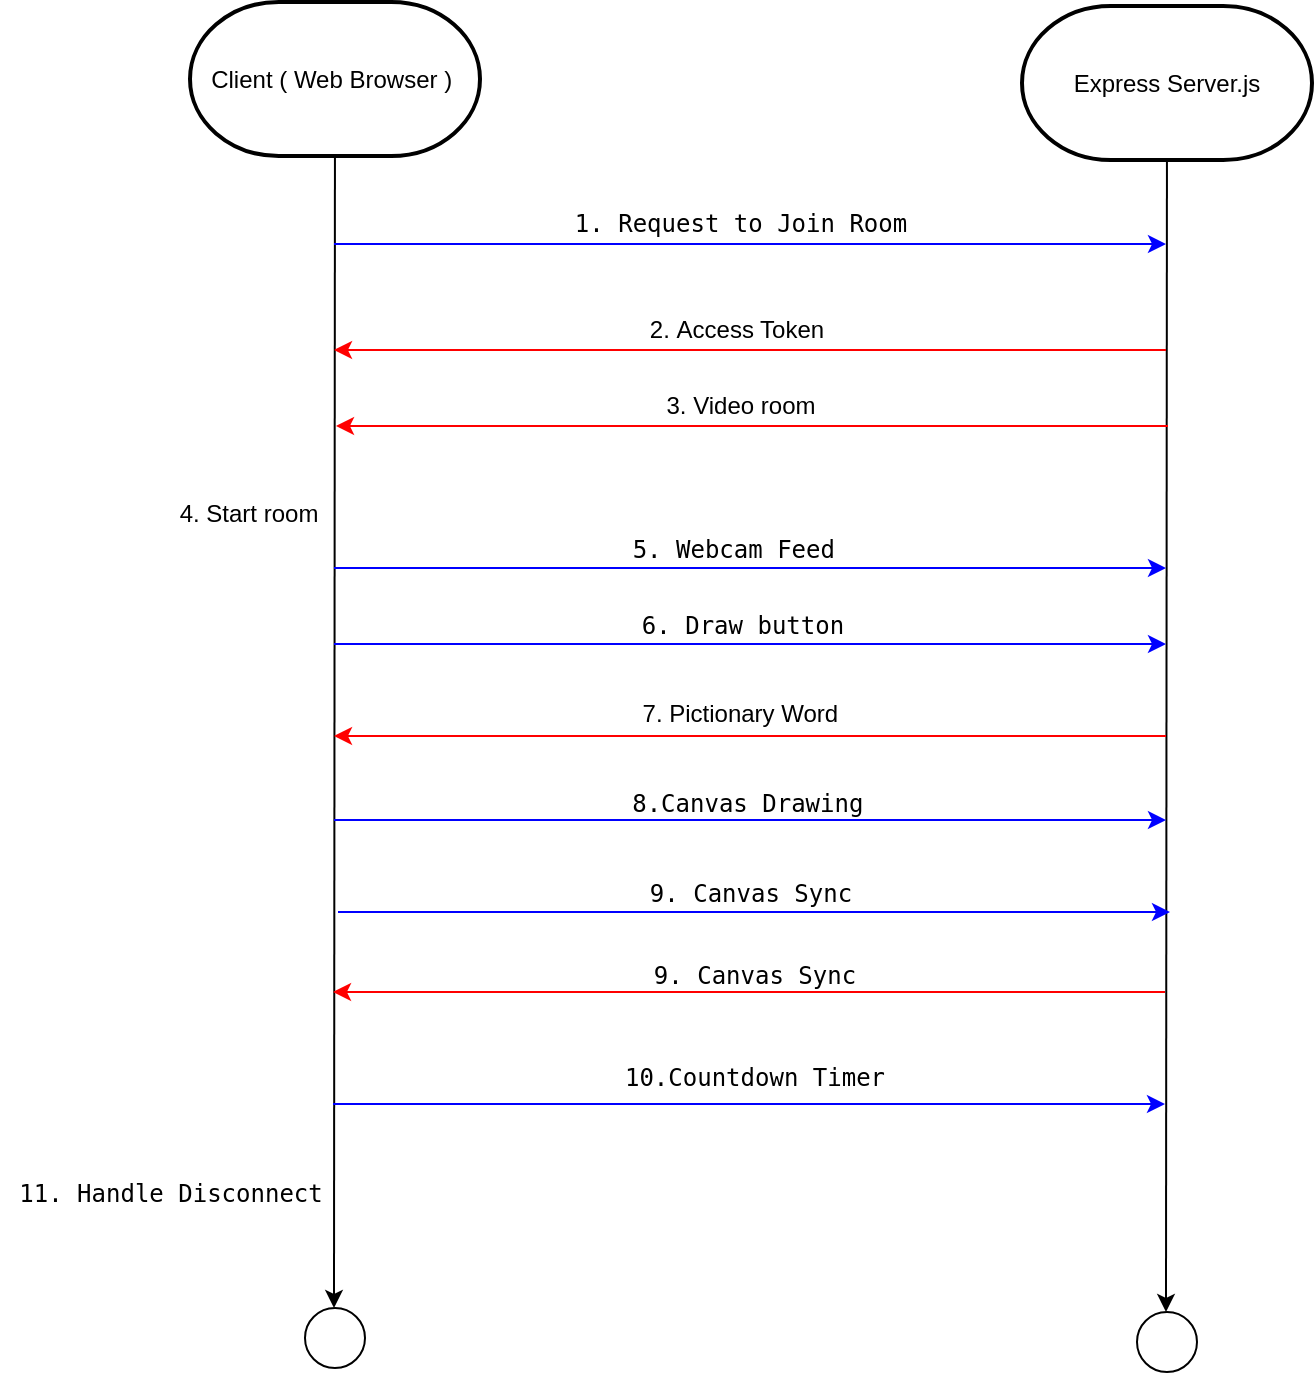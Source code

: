 <mxfile>
    <diagram id="LMfkboFzSSWoBsDp23s4" name="Page-1">
        <mxGraphModel dx="1175" dy="741" grid="0" gridSize="10" guides="1" tooltips="1" connect="1" arrows="1" fold="1" page="1" pageScale="1" pageWidth="850" pageHeight="1100" background="none" math="0" shadow="0">
            <root>
                <mxCell id="0"/>
                <mxCell id="1" parent="0"/>
                <mxCell id="6" value="" style="group;fillColor=none;fontColor=#000000;strokeColor=none;" parent="1" vertex="1" connectable="0">
                    <mxGeometry x="118" y="67" width="145" height="683" as="geometry"/>
                </mxCell>
                <mxCell id="4" style="edgeStyle=none;html=1;strokeColor=#000000;fontColor=#000000;" parent="6" source="3" edge="1">
                    <mxGeometry relative="1" as="geometry">
                        <mxPoint x="72" y="653" as="targetPoint"/>
                    </mxGeometry>
                </mxCell>
                <mxCell id="3" value="Client ( Web Browser )&amp;nbsp;" style="strokeWidth=2;html=1;shape=mxgraph.flowchart.terminator;whiteSpace=wrap;fillColor=none;fontColor=#000000;" parent="6" vertex="1">
                    <mxGeometry width="145" height="77" as="geometry"/>
                </mxCell>
                <mxCell id="5" value="" style="verticalLabelPosition=bottom;verticalAlign=top;html=1;shape=mxgraph.flowchart.on-page_reference;fillColor=none;fontColor=#000000;" parent="6" vertex="1">
                    <mxGeometry x="57.5" y="653" width="30" height="30" as="geometry"/>
                </mxCell>
                <mxCell id="18" value="4. Start room" style="text;html=1;align=center;verticalAlign=middle;resizable=0;points=[];autosize=1;strokeColor=none;fillColor=none;fontColor=#000000;" parent="6" vertex="1">
                    <mxGeometry x="-15" y="243" width="87" height="26" as="geometry"/>
                </mxCell>
                <mxCell id="7" value="" style="group;fillColor=none;fontColor=#000000;" parent="1" vertex="1" connectable="0">
                    <mxGeometry x="534" y="69" width="145" height="683" as="geometry"/>
                </mxCell>
                <mxCell id="8" style="edgeStyle=none;html=1;strokeColor=#000000;fontColor=#000000;" parent="7" source="9" edge="1">
                    <mxGeometry relative="1" as="geometry">
                        <mxPoint x="72" y="653" as="targetPoint"/>
                    </mxGeometry>
                </mxCell>
                <mxCell id="9" value="Express Server.js" style="strokeWidth=2;html=1;shape=mxgraph.flowchart.terminator;whiteSpace=wrap;fillColor=none;fontColor=#000000;" parent="7" vertex="1">
                    <mxGeometry width="145" height="77" as="geometry"/>
                </mxCell>
                <mxCell id="10" value="" style="verticalLabelPosition=bottom;verticalAlign=top;html=1;shape=mxgraph.flowchart.on-page_reference;fillColor=none;fontColor=#000000;" parent="7" vertex="1">
                    <mxGeometry x="57.5" y="653" width="30" height="30" as="geometry"/>
                </mxCell>
                <mxCell id="11" value="" style="endArrow=classic;html=1;strokeColor=#0000FF;fontColor=#000000;" parent="1" edge="1">
                    <mxGeometry width="50" height="50" relative="1" as="geometry">
                        <mxPoint x="190" y="188" as="sourcePoint"/>
                        <mxPoint x="606" y="188" as="targetPoint"/>
                    </mxGeometry>
                </mxCell>
                <mxCell id="12" value="&lt;div style=&quot;text-align: left;&quot;&gt;&lt;span style=&quot;background-color: initial;&quot;&gt;&lt;font style=&quot;font-size: 12px;&quot; face=&quot;Söhne Mono, Monaco, Andale Mono, Ubuntu Mono, monospace&quot;&gt;1. Request to Join Room&lt;/font&gt;&lt;/span&gt;&lt;/div&gt;" style="text;html=1;align=center;verticalAlign=middle;resizable=0;points=[];autosize=1;fontColor=#000000;" parent="1" vertex="1">
                    <mxGeometry x="301" y="165" width="184" height="26" as="geometry"/>
                </mxCell>
                <mxCell id="13" value="" style="endArrow=classic;html=1;strokeColor=#FF0000;fontColor=#000000;" parent="1" edge="1">
                    <mxGeometry width="50" height="50" relative="1" as="geometry">
                        <mxPoint x="606" y="241" as="sourcePoint"/>
                        <mxPoint x="190" y="241" as="targetPoint"/>
                    </mxGeometry>
                </mxCell>
                <mxCell id="15" value="2.&amp;nbsp;Access Token" style="text;html=1;align=center;verticalAlign=middle;resizable=0;points=[];autosize=1;strokeColor=none;fillColor=none;fontColor=#000000;" parent="1" vertex="1">
                    <mxGeometry x="338" y="218" width="105" height="26" as="geometry"/>
                </mxCell>
                <mxCell id="16" value="" style="endArrow=classic;html=1;strokeColor=#FF0000;fontColor=#000000;" parent="1" edge="1">
                    <mxGeometry width="50" height="50" relative="1" as="geometry">
                        <mxPoint x="607" y="279.0" as="sourcePoint"/>
                        <mxPoint x="191" y="279.0" as="targetPoint"/>
                    </mxGeometry>
                </mxCell>
                <mxCell id="17" value="3. Video room" style="text;html=1;align=center;verticalAlign=middle;resizable=0;points=[];autosize=1;strokeColor=none;fillColor=none;fontColor=#000000;" parent="1" vertex="1">
                    <mxGeometry x="346" y="256" width="93" height="26" as="geometry"/>
                </mxCell>
                <mxCell id="19" value="" style="endArrow=classic;html=1;strokeColor=#0000FF;fontColor=#000000;" parent="1" edge="1">
                    <mxGeometry width="50" height="50" relative="1" as="geometry">
                        <mxPoint x="190" y="350" as="sourcePoint"/>
                        <mxPoint x="606" y="350" as="targetPoint"/>
                    </mxGeometry>
                </mxCell>
                <mxCell id="20" value="&lt;div style=&quot;text-align: left;&quot;&gt;&lt;span style=&quot;background-color: initial;&quot;&gt;&lt;font style=&quot;font-size: 12px;&quot; face=&quot;Söhne Mono, Monaco, Andale Mono, Ubuntu Mono, monospace&quot;&gt;5.&amp;nbsp;&lt;/font&gt;&lt;/span&gt;&lt;span style=&quot;font-family: &amp;quot;Söhne Mono&amp;quot;, Monaco, &amp;quot;Andale Mono&amp;quot;, &amp;quot;Ubuntu Mono&amp;quot;, monospace; background-color: initial;&quot;&gt;Webcam Feed&amp;nbsp;&lt;/span&gt;&lt;/div&gt;" style="text;html=1;align=center;verticalAlign=middle;resizable=0;points=[];autosize=1;fontColor=#000000;" parent="1" vertex="1">
                    <mxGeometry x="330" y="328" width="126" height="26" as="geometry"/>
                </mxCell>
                <mxCell id="21" value="" style="endArrow=classic;html=1;strokeColor=#FF0000;fontColor=#000000;" parent="1" edge="1">
                    <mxGeometry width="50" height="50" relative="1" as="geometry">
                        <mxPoint x="606" y="434.0" as="sourcePoint"/>
                        <mxPoint x="190" y="434.0" as="targetPoint"/>
                    </mxGeometry>
                </mxCell>
                <mxCell id="22" value="7.&amp;nbsp;Pictionary Word&amp;nbsp;&amp;nbsp;" style="text;html=1;align=center;verticalAlign=middle;resizable=0;points=[];autosize=1;strokeColor=none;fillColor=none;fontColor=#000000;" parent="1" vertex="1">
                    <mxGeometry x="334" y="410" width="123" height="26" as="geometry"/>
                </mxCell>
                <mxCell id="23" value="" style="endArrow=classic;html=1;strokeColor=#0000FF;fontColor=#000000;" parent="1" edge="1">
                    <mxGeometry width="50" height="50" relative="1" as="geometry">
                        <mxPoint x="190" y="388" as="sourcePoint"/>
                        <mxPoint x="606" y="388" as="targetPoint"/>
                    </mxGeometry>
                </mxCell>
                <mxCell id="24" value="&lt;div style=&quot;text-align: left;&quot;&gt;&lt;font face=&quot;Söhne Mono, Monaco, Andale Mono, Ubuntu Mono, monospace&quot;&gt;6. Draw button&lt;/font&gt;&lt;/div&gt;" style="text;html=1;align=center;verticalAlign=middle;resizable=0;points=[];autosize=1;fontColor=#000000;" parent="1" vertex="1">
                    <mxGeometry x="334" y="366" width="119" height="26" as="geometry"/>
                </mxCell>
                <mxCell id="25" value="" style="endArrow=classic;html=1;strokeColor=#0000FF;fontColor=#000000;" parent="1" edge="1">
                    <mxGeometry width="50" height="50" relative="1" as="geometry">
                        <mxPoint x="190" y="476" as="sourcePoint"/>
                        <mxPoint x="606" y="476" as="targetPoint"/>
                    </mxGeometry>
                </mxCell>
                <mxCell id="26" value="&lt;div style=&quot;text-align: left;&quot;&gt;&lt;font face=&quot;Söhne Mono, Monaco, Andale Mono, Ubuntu Mono, monospace&quot;&gt;8.&lt;/font&gt;&lt;span style=&quot;font-family: &amp;quot;Söhne Mono&amp;quot;, Monaco, &amp;quot;Andale Mono&amp;quot;, &amp;quot;Ubuntu Mono&amp;quot;, monospace; background-color: initial;&quot;&gt;Canvas Drawing&amp;nbsp;&lt;/span&gt;&lt;/div&gt;" style="text;html=1;align=center;verticalAlign=middle;resizable=0;points=[];autosize=1;fontColor=#000000;" parent="1" vertex="1">
                    <mxGeometry x="330" y="455" width="140" height="26" as="geometry"/>
                </mxCell>
                <mxCell id="27" value="" style="endArrow=classic;html=1;strokeColor=#0000FF;fontColor=#000000;" parent="1" edge="1">
                    <mxGeometry width="50" height="50" relative="1" as="geometry">
                        <mxPoint x="192" y="522" as="sourcePoint"/>
                        <mxPoint x="608" y="522" as="targetPoint"/>
                    </mxGeometry>
                </mxCell>
                <mxCell id="28" value="&lt;div style=&quot;text-align: left;&quot;&gt;&lt;font face=&quot;Söhne Mono, Monaco, Andale Mono, Ubuntu Mono, monospace&quot;&gt;9.&amp;nbsp;&lt;/font&gt;&lt;span style=&quot;font-family: &amp;quot;Söhne Mono&amp;quot;, Monaco, &amp;quot;Andale Mono&amp;quot;, &amp;quot;Ubuntu Mono&amp;quot;, monospace; background-color: initial;&quot;&gt;Canvas Sync&lt;/span&gt;&lt;/div&gt;" style="text;html=1;align=center;verticalAlign=middle;resizable=0;points=[];autosize=1;fontColor=#000000;" parent="1" vertex="1">
                    <mxGeometry x="338" y="500" width="119" height="26" as="geometry"/>
                </mxCell>
                <mxCell id="31" value="" style="endArrow=classic;html=1;strokeColor=#FF0000;fontColor=#000000;" parent="1" edge="1">
                    <mxGeometry width="50" height="50" relative="1" as="geometry">
                        <mxPoint x="605.5" y="562.0" as="sourcePoint"/>
                        <mxPoint x="189.5" y="562.0" as="targetPoint"/>
                    </mxGeometry>
                </mxCell>
                <mxCell id="33" value="&lt;div style=&quot;text-align: left;&quot;&gt;&lt;font face=&quot;Söhne Mono, Monaco, Andale Mono, Ubuntu Mono, monospace&quot;&gt;9.&amp;nbsp;&lt;/font&gt;&lt;span style=&quot;font-family: &amp;quot;Söhne Mono&amp;quot;, Monaco, &amp;quot;Andale Mono&amp;quot;, &amp;quot;Ubuntu Mono&amp;quot;, monospace; background-color: initial;&quot;&gt;Canvas Sync&lt;/span&gt;&lt;/div&gt;" style="text;html=1;align=center;verticalAlign=middle;resizable=0;points=[];autosize=1;fontColor=#000000;" parent="1" vertex="1">
                    <mxGeometry x="340.5" y="541" width="119" height="26" as="geometry"/>
                </mxCell>
                <mxCell id="34" value="" style="endArrow=classic;html=1;strokeColor=#0000FF;fontColor=#000000;" parent="1" edge="1">
                    <mxGeometry width="50" height="50" relative="1" as="geometry">
                        <mxPoint x="189.5" y="618" as="sourcePoint"/>
                        <mxPoint x="605.5" y="618" as="targetPoint"/>
                    </mxGeometry>
                </mxCell>
                <mxCell id="35" value="&lt;div style=&quot;text-align: left;&quot;&gt;&lt;font face=&quot;Söhne Mono, Monaco, Andale Mono, Ubuntu Mono, monospace&quot;&gt;10.&lt;/font&gt;&lt;span style=&quot;font-family: &amp;quot;Söhne Mono&amp;quot;, Monaco, &amp;quot;Andale Mono&amp;quot;, &amp;quot;Ubuntu Mono&amp;quot;, monospace; background-color: initial;&quot;&gt;Countdown Timer&lt;/span&gt;&lt;/div&gt;&lt;div style=&quot;text-align: left;&quot;&gt;&lt;font face=&quot;Söhne Mono, Monaco, Andale Mono, Ubuntu Mono, monospace&quot;&gt;&amp;nbsp;&lt;/font&gt;&lt;/div&gt;&lt;span style=&quot;font-family: monospace; font-size: 0px; text-align: start;&quot;&gt;%3CmxGraphModel%3E%3Croot%3E%3CmxCell%20id%3D%220%22%2F%3E%3CmxCell%20id%3D%221%22%20parent%3D%220%22%2F%3E%3CmxCell%20id%3D%222%22%20value%3D%22%22%20style%3D%22endArrow%3Dclassic%3Bhtml%3D1%3BstrokeColor%3D%230000FF%3B%22%20edge%3D%221%22%20parent%3D%221%22%3E%3CmxGeometry%20width%3D%2250%22%20height%3D%2250%22%20relative%3D%221%22%20as%3D%22geometry%22%3E%3CmxPoint%20x%3D%22192%22%20y%3D%22522%22%20as%3D%22sourcePoint%22%2F%3E%3CmxPoint%20x%3D%22608%22%20y%3D%22522%22%20as%3D%22targetPoint%22%2F%3E%3C%2FmxGeometry%3E%3C%2FmxCell%3E%3CmxCell%20id%3D%223%22%20value%3D%22%26lt%3Bdiv%20style%3D%26quot%3Btext-align%3A%20left%3B%26quot%3B%26gt%3B%26lt%3Bfont%20face%3D%26quot%3BS%C3%B6hne%20Mono%2C%20Monaco%2C%20Andale%20Mono%2C%20Ubuntu%20Mono%2C%20monospace%26quot%3B%26gt%3B9.%26amp%3Bnbsp%3B%26lt%3B%2Ffont%26gt%3B%26lt%3Bspan%20style%3D%26quot%3Bfont-family%3A%20%26amp%3Bquot%3BS%C3%B6hne%20Mono%26amp%3Bquot%3B%2C%20Monaco%2C%20%26amp%3Bquot%3BAndale%20Mono%26amp%3Bquot%3B%2C%20%26amp%3Bquot%3BUbuntu%20Mono%26amp%3Bquot%3B%2C%20monospace%3B%20background-color%3A%20initial%3B%26quot%3B%26gt%3BCanvas%20Sync%26lt%3B%2Fspan%26gt%3B%26lt%3B%2Fdiv%26gt%3B%22%20style%3D%22text%3Bhtml%3D1%3Balign%3Dcenter%3BverticalAlign%3Dmiddle%3Bresizable%3D0%3Bpoints%3D%5B%5D%3Bautosize%3D1%3BfontColor%3D%23000000%3B%22%20vertex%3D%221%22%20parent%3D%221%22%3E%3CmxGeometry%20x%3D%22338%22%20y%3D%22500%22%20width%3D%22119%22%20height%3D%2226%22%20as%3D%22geometry%22%2F%3E%3C%2FmxCell%3E%3C%2Froot%3E%3C%2FmxGraphModel&lt;/span&gt;" style="text;html=1;align=center;verticalAlign=middle;resizable=0;points=[];autosize=1;fontColor=#000000;" parent="1" vertex="1">
                    <mxGeometry x="326" y="591" width="148" height="55" as="geometry"/>
                </mxCell>
                <mxCell id="38" value="&lt;div style=&quot;text-align: left;&quot;&gt;&lt;font face=&quot;Söhne Mono, Monaco, Andale Mono, Ubuntu Mono, monospace&quot;&gt;11.&amp;nbsp;&lt;/font&gt;&lt;span style=&quot;font-family: &amp;quot;Söhne Mono&amp;quot;, Monaco, &amp;quot;Andale Mono&amp;quot;, &amp;quot;Ubuntu Mono&amp;quot;, monospace; background-color: initial;&quot;&gt;Handle Disconnect&lt;/span&gt;&lt;/div&gt;" style="text;html=1;align=center;verticalAlign=middle;resizable=0;points=[];autosize=1;fontColor=#000000;" parent="1" vertex="1">
                    <mxGeometry x="23" y="650" width="169" height="26" as="geometry"/>
                </mxCell>
            </root>
        </mxGraphModel>
    </diagram>
</mxfile>